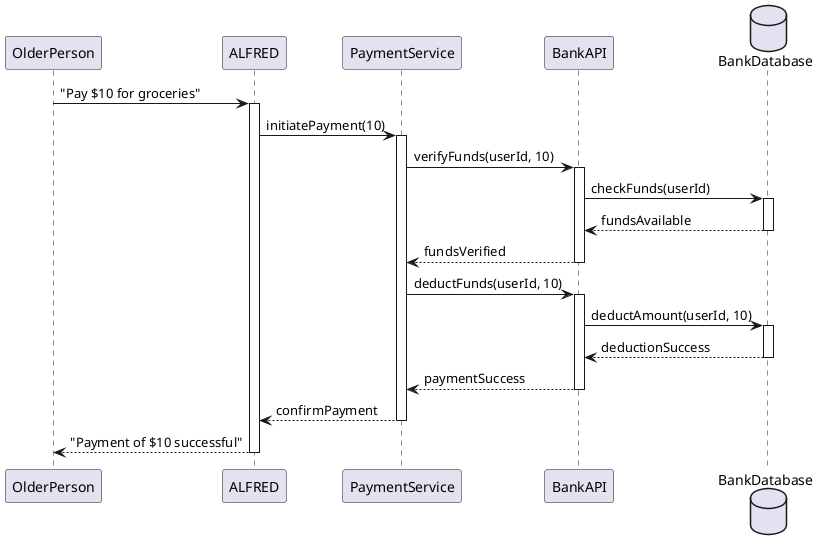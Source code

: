 @startuml
participant "OlderPerson" as person
participant "ALFRED" as alfred
participant "PaymentService" as paymentService
participant "BankAPI" as bankAPI
database "BankDatabase" as bankDB

person -> alfred : "Pay $10 for groceries"
activate alfred
alfred -> paymentService : initiatePayment(10)
activate paymentService

paymentService -> bankAPI : verifyFunds(userId, 10)
activate bankAPI
bankAPI -> bankDB : checkFunds(userId)
activate bankDB
bankDB --> bankAPI : fundsAvailable
deactivate bankDB

bankAPI --> paymentService : fundsVerified
deactivate bankAPI

paymentService -> bankAPI : deductFunds(userId, 10)
activate bankAPI
bankAPI -> bankDB : deductAmount(userId, 10)
activate bankDB
bankDB --> bankAPI : deductionSuccess
deactivate bankDB

bankAPI --> paymentService : paymentSuccess
deactivate bankAPI

paymentService --> alfred : confirmPayment
deactivate paymentService

alfred --> person : "Payment of $10 successful"
deactivate alfred

@enduml